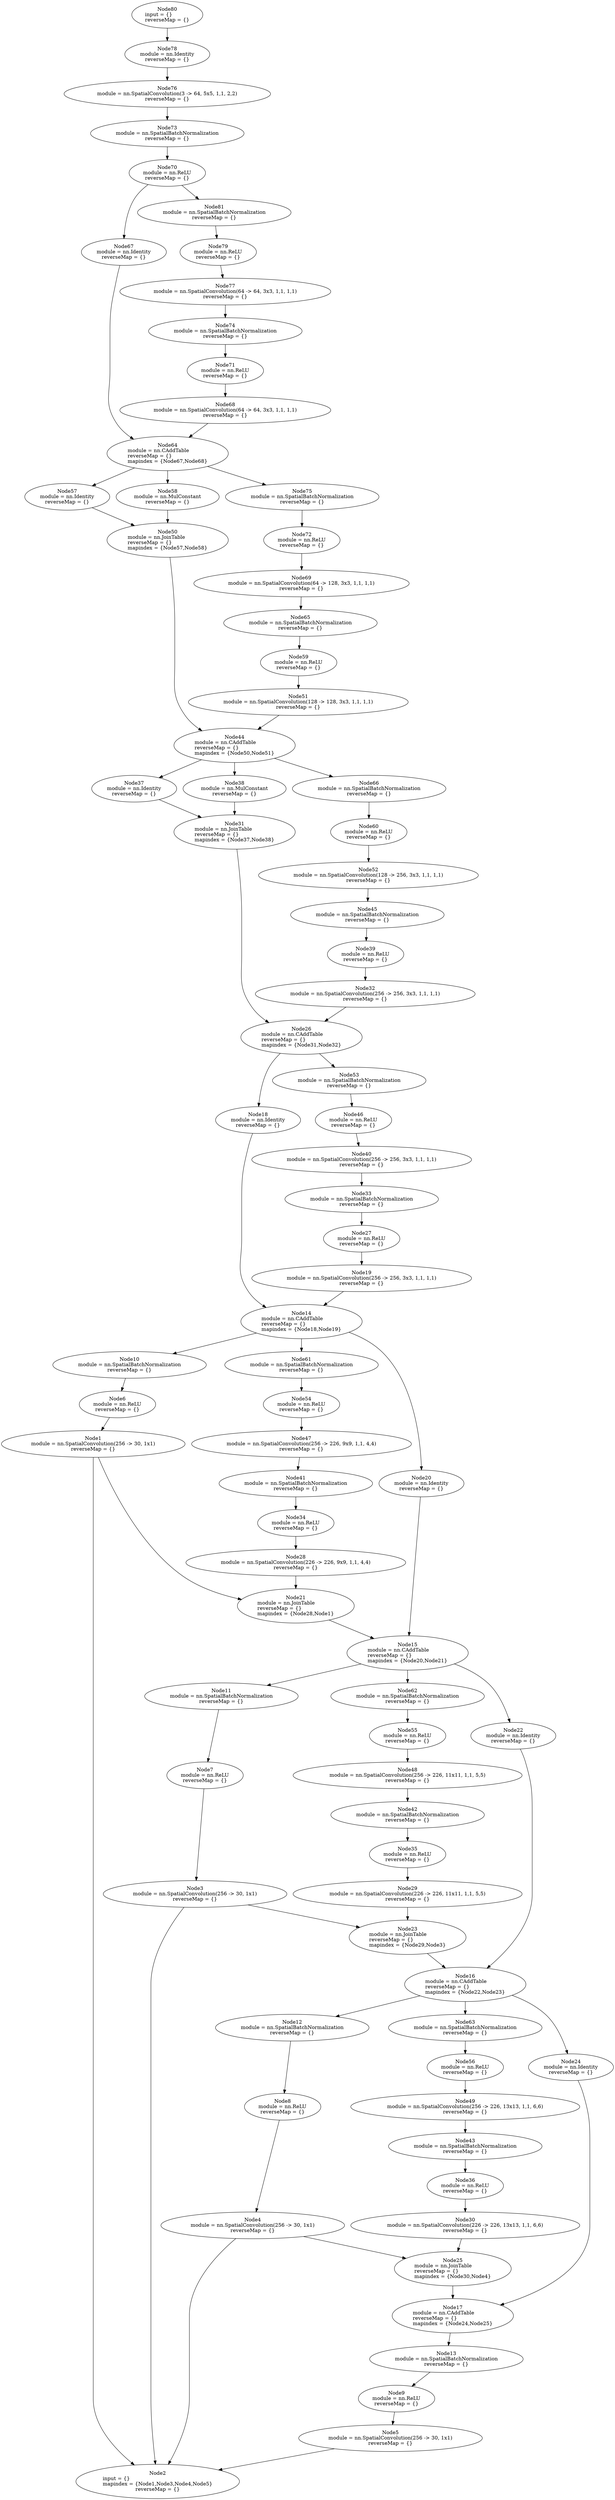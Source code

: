 digraph G {
	graph [bb="0,0,1432,7056"];
	node [label="\N",
		shape=oval
	];
	n1	 [height=1.041,
		label="Node1\nmodule = nn.SpatialConvolution(256 -> 30, 1x1)\lreverseMap = {}",
		pos="202,2978",
		tooltip="[./models/sposenet.lua]:61_",
		width=5.6242];
	n2	 [height=1.3356,
		label="Node2\ninput = {}\lmapindex = {Node1,Node3,Node4,Node5}\lreverseMap = {}",
		pos="414,48",
		tooltip="[[C]]:-1_",
		width=5.0043];
	n1 -> n2	 [pos="e,337.46,91.696 202,2940.5 202,2896.5 202,2820.3 202,2755 202,2755 202,2755 202,281 202,201.95 269.9,138.07 328.84,97.51"];
	n21	 [height=1.3356,
		label="Node21\nmodule = nn.JoinTable\lreverseMap = {}\lmapindex = {Node28,Node1}",
		pos="655,2520",
		tooltip="[./models/sposenet.lua]:64_",
		width=3.5652];
	n1 -> n21	 [pos="e,538.26,2540 211.74,2940.4 233.37,2866 292.48,2696.6 403,2604 438.53,2574.2 485.07,2555 528.48,2542.7"];
	n3	 [height=1.041,
		label="Node3\nmodule = nn.SpatialConvolution(256 -> 30, 1x1)\lreverseMap = {}",
		pos="1230,1706",
		tooltip="[./models/sposenet.lua]:61_",
		width=5.6242];
	n3 -> n2	 [pos="e,585.56,63.001 1230,1668.3 1230,1619.2 1230,1529.6 1230,1453 1230,1453 1230,1453 1230,281 1230,150.05 836.29,89.083 595.82,64.058"];
	n23	 [height=1.3356,
		label="Node23\nmodule = nn.JoinTable\lreverseMap = {}\lmapindex = {Node29,Node3}",
		pos="757,1584",
		tooltip="[./models/sposenet.lua]:64_",
		width=3.5652];
	n3 -> n23	 [pos="e,862.1,1611.7 1113.1,1675.3 1039.5,1656.7 944.99,1632.7 871.82,1614.1"];
	n4	 [height=1.041,
		label="Node4\nmodule = nn.SpatialConvolution(256 -> 30, 1x1)\lreverseMap = {}",
		pos="477,770",
		tooltip="[./models/sposenet.lua]:61_",
		width=5.6242];
	n4 -> n2	 [pos="e,349.61,92.965 409.14,734.68 393.01,724.03 377.01,711.06 365,696 312.13,629.71 299,601.79 299,517 299,517 299,517 299,281 299,214.24 \
286.44,190.83 318,132 324.22,120.4 332.77,109.69 342.23,100.09"];
	n25	 [height=1.3356,
		label="Node25\nmodule = nn.JoinTable\lreverseMap = {}\lmapindex = {Node30,Node4}",
		pos="503,648",
		tooltip="[./models/sposenet.lua]:64_",
		width=3.5652];
	n4 -> n25	 [pos="e,492.8,696.07 484.94,732.34 486.74,724.03 488.7,715.01 490.63,706.07"];
	n5	 [height=1.041,
		label="Node5\nmodule = nn.SpatialConvolution(256 -> 30, 1x1)\lreverseMap = {}",
		pos="530,170",
		tooltip="[./models/sposenet.lua]:99_",
		width=5.6242];
	n5 -> n2	 [pos="e,458.26,94.781 495.2,133 485.76,123.24 475.35,112.46 465.21,101.98"];
	n6	 [height=1.041,
		label="Node6\nmodule = nn.ReLU\lreverseMap = {}",
		pos="229,3090",
		tooltip="[./models/sposenet.lua]:60_",
		width=2.4261];
	n6 -> n1	 [pos="e,211,3015.7 220.08,3052.7 217.94,3043.9 215.62,3034.5 213.38,3025.4"];
	n7	 [height=1.041,
		label="Node7\nmodule = nn.ReLU\lreverseMap = {}",
		pos="1172,2042",
		tooltip="[./models/sposenet.lua]:60_",
		width=2.4261];
	n7 -> n3	 [pos="e,1223.6,1743.6 1178.3,2004.6 1188.9,1943.6 1210.3,1820.7 1221.9,1753.5"];
	n8	 [height=1.041,
		label="Node8\nmodule = nn.ReLU\lreverseMap = {}",
		pos="496,1106",
		tooltip="[./models/sposenet.lua]:60_",
		width=2.4261];
	n8 -> n4	 [pos="e,479.08,807.51 493.91,1068.3 490.44,1007.3 483.48,884.94 479.66,817.79"];
	n9	 [height=1.041,
		label="Node9\nmodule = nn.ReLU\lreverseMap = {}",
		pos="517,282",
		tooltip="[./models/sposenet.lua]:98_",
		width=2.4261];
	n9 -> n5	 [pos="e,525.69,207.47 521.33,244.37 522.35,235.74 523.45,226.43 524.51,217.44"];
	n10	 [height=1.041,
		label="Node10\nmodule = nn.SpatialBatchNormalization\lreverseMap = {}",
		pos="256,3202",
		tooltip="[./models/sposenet.lua]:59_",
		width=4.6805];
	n10 -> n6	 [pos="e,237.95,3127.5 247.01,3164.4 244.89,3155.7 242.61,3146.4 240.4,3137.4"];
	n11	 [height=1.041,
		label="Node11\nmodule = nn.SpatialBatchNormalization\lreverseMap = {}",
		pos="1113,2266",
		tooltip="[./models/sposenet.lua]:59_",
		width=4.6805];
	n11 -> n7	 [pos="e,1162.3,2079.3 1122.7,2228.3 1132.9,2190.2 1148.8,2130.5 1159.7,2089.2"];
	n12	 [height=1.041,
		label="Node12\nmodule = nn.SpatialBatchNormalization\lreverseMap = {}",
		pos="521,1218",
		tooltip="[./models/sposenet.lua]:59_",
		width=4.6805];
	n12 -> n8	 [pos="e,504.29,1143.5 512.68,1180.4 510.71,1171.7 508.6,1162.4 506.55,1153.4"];
	n13	 [height=1.041,
		label="Node13\nmodule = nn.SpatialBatchNormalization\lreverseMap = {}",
		pos="510,394",
		tooltip="[./models/sposenet.lua]:97_",
		width=4.6805];
	n13 -> n9	 [pos="e,514.68,319.47 512.33,356.37 512.87,347.84 513.46,338.63 514.03,329.73"];
	n14	 [height=1.3356,
		label="Node14\nmodule = nn.CAddTable\lreverseMap = {}\lmapindex = {Node18,Node19}",
		pos="665,3324",
		tooltip="[./models/sposenet.lua]:44_",
		width=3.7034];
	n14 -> n10	 [pos="e,355.79,3232.3 562.85,3293 502.77,3275.4 426.81,3253.1 365.5,3235.1"];
	n20	 [height=1.041,
		label="Node20\nmodule = nn.Identity\lreverseMap = {}",
		pos="936,2866",
		tooltip="[./models/sposenet.lua]:67_",
		width=2.6117];
	n14 -> n20	 [pos="e,937.25,2903.6 766.18,3292.4 793.83,3279.9 821.73,3262.8 842,3240 924.65,3146.8 936.77,2991.5 937.25,2914"];
	n61	 [height=1.041,
		label="Node61\nmodule = nn.SpatialBatchNormalization\lreverseMap = {}",
		pos="665,3202",
		tooltip="[./models/sposenet.lua]:51_",
		width=4.6805];
	n14 -> n61	 [pos="e,665,3239.7 665,3275.6 665,3267.1 665,3258.3 665,3249.8"];
	n15	 [height=1.3356,
		label="Node15\nmodule = nn.CAddTable\lreverseMap = {}\lmapindex = {Node20,Node21}",
		pos="757,2388",
		tooltip="[./models/sposenet.lua]:70_",
		width=3.7034];
	n15 -> n11	 [pos="e,1022.1,2297.6 853.34,2354.5 902.67,2337.9 962.68,2317.7 1012.6,2300.8"];
	n22	 [height=1.041,
		label="Node22\nmodule = nn.Identity\lreverseMap = {}",
		pos="498,2154",
		tooltip="[./models/sposenet.lua]:67_",
		width=2.6117];
	n15 -> n22	 [pos="e,510.23,2191.4 659.58,2354.9 631.27,2342.3 601.85,2325.5 579,2304 548.77,2275.6 527.28,2233.3 514.06,2201"];
	n62	 [height=1.041,
		label="Node62\nmodule = nn.SpatialBatchNormalization\lreverseMap = {}",
		pos="757,2266",
		tooltip="[./models/sposenet.lua]:51_",
		width=4.6805];
	n15 -> n62	 [pos="e,757,2303.7 757,2339.6 757,2331.1 757,2322.3 757,2313.8"];
	n16	 [height=1.3356,
		label="Node16\nmodule = nn.CAddTable\lreverseMap = {}\lmapindex = {Node22,Node23}",
		pos="521,1452",
		tooltip="[./models/sposenet.lua]:70_",
		width=3.7034];
	n16 -> n12	 [pos="e,521,1255.5 521,1403.8 521,1363.4 521,1305.7 521,1265.6"];
	n24	 [height=1.041,
		label="Node24\nmodule = nn.Identity\lreverseMap = {}",
		pos="324,994",
		tooltip="[./models/sposenet.lua]:67_",
		width=2.6117];
	n16 -> n24	 [pos="e,319.36,1031.8 465.3,1408 423.62,1372.3 369.45,1317.5 343,1256 312.89,1186 314.08,1095.7 318.48,1041.8"];
	n63	 [height=1.041,
		label="Node63\nmodule = nn.SpatialBatchNormalization\lreverseMap = {}",
		pos="791,1330",
		tooltip="[./models/sposenet.lua]:51_",
		width=4.6805];
	n16 -> n63	 [pos="e,717.02,1363.9 603.84,1414.2 636.86,1399.5 674.79,1382.6 707.84,1368"];
	n17	 [height=1.3356,
		label="Node17\nmodule = nn.CAddTable\lreverseMap = {}\lmapindex = {Node24,Node25}",
		pos="503,516",
		tooltip="[./models/sposenet.lua]:70_",
		width=3.7034];
	n17 -> n13	 [pos="e,507.87,431.56 505.75,467.92 506.25,459.33 506.77,450.37 507.27,441.79"];
	n18	 [height=1.041,
		label="Node18\nmodule = nn.Identity\lreverseMap = {}",
		pos="548,3894",
		tooltip="[./models/sposenet.lua]:41_",
		width=2.6117];
	n18 -> n14	 [pos="e,590.91,3364.2 543.22,3856.5 537.89,3812.6 530,3736.5 530,3671 530,3671 530,3671 530,3557 530,3490.2 514.78,3465.3 549,3408 557.52,\
3393.7 569.53,3381.3 582.63,3370.6"];
	n19	 [height=1.041,
		label="Node19\nmodule = nn.SpatialConvolution(256 -> 256, 3x3, 1,1, 1,1)\lreverseMap = {}",
		pos="801,3446",
		tooltip="[./models/sposenet.lua]:38_",
		width=6.7297];
	n19 -> n14	 [pos="e,714.91,3369 760.2,3409 748.4,3398.6 735.3,3387 722.69,3375.9"];
	n20 -> n15	 [pos="e,798.06,2433.8 937.31,2828.2 937.94,2776.5 934.62,2680 906,2604 882.99,2542.9 838.85,2482.6 804.56,2441.5"];
	n21 -> n15	 [pos="e,721.17,2434.7 690.67,2473.5 698.47,2463.6 706.8,2453 714.82,2442.8"];
	n22 -> n16	 [pos="e,507.8,1499.9 492.43,2116.6 486.21,2072.7 477,1996.6 477,1931 477,1931 477,1931 477,1705 477,1637.1 492.68,1560.5 505.32,1509.7"];
	n23 -> n16	 [pos="e,592.8,1492.5 685.87,1543.8 659.3,1529.2 628.93,1512.5 601.57,1497.4"];
	n24 -> n17	 [pos="e,427.07,555.65 303.79,957.33 277.69,906.49 238.59,810.6 265,732 288.44,662.23 310.25,649.19 365,600 380.98,585.64 399.8,572.43 \
418.31,560.96"];
	n25 -> n17	 [pos="e,503,564.48 503,599.7 503,591.54 503,582.99 503,574.6"];
	n26	 [height=1.3356,
		label="Node26\nmodule = nn.CAddTable\lreverseMap = {}\lmapindex = {Node31,Node32}",
		pos="647,4128",
		tooltip="[./models/sposenet.lua]:44_",
		width=3.7034];
	n26 -> n18	 [pos="e,547.09,3931.7 596.39,4083 585.77,4071.4 575.76,4058.1 569,4044 553.74,4012.2 548.74,3972.5 547.42,3942"];
	n53	 [height=1.041,
		label="Node53\nmodule = nn.SpatialBatchNormalization\lreverseMap = {}",
		pos="747,4006",
		tooltip="[./models/sposenet.lua]:33_",
		width=4.6805];
	n26 -> n53	 [pos="e,716.93,4043.1 684.81,4081.6 693.19,4071.6 702.05,4060.9 710.38,4050.9"];
	n27	 [height=1.041,
		label="Node27\nmodule = nn.ReLU\lreverseMap = {}",
		pos="801,3558",
		tooltip="[./models/sposenet.lua]:37_",
		width=2.4261];
	n27 -> n19	 [pos="e,801,3483.8 801,3520.4 801,3511.9 801,3502.8 801,3494"];
	n28	 [height=1.041,
		label="Node28\nmodule = nn.SpatialConvolution(226 -> 226, 9x9, 1,1, 4,4)\lreverseMap = {}",
		pos="655,2642",
		tooltip="[./models/sposenet.lua]:56_",
		width=6.7297];
	n28 -> n21	 [pos="e,655,2568.5 655,2604.3 655,2596.2 655,2587.4 655,2578.7"];
	n29	 [height=1.041,
		label="Node29\nmodule = nn.SpatialConvolution(226 -> 226, 11x11, 1,1, 5,5)\lreverseMap = {}",
		pos="757,1706",
		tooltip="[./models/sposenet.lua]:56_",
		width=6.9824];
	n29 -> n23	 [pos="e,757,1632.5 757,1668.3 757,1660.2 757,1651.4 757,1642.7"];
	n30	 [height=1.041,
		label="Node30\nmodule = nn.SpatialConvolution(226 -> 226, 13x13, 1,1, 6,6)\lreverseMap = {}",
		pos="950,770",
		tooltip="[./models/sposenet.lua]:56_",
		width=6.9824];
	n30 -> n25	 [pos="e,606.3,676.73 830.8,737 764.26,719.14 681.81,697 616.25,679.4"];
	n31	 [height=1.3356,
		label="Node31\nmodule = nn.JoinTable\lreverseMap = {}\lmapindex = {Node37,Node38}",
		pos="510,4708",
		tooltip="[./models/sposenet.lua]:41_",
		width=3.7034];
	n31 -> n26	 [pos="e,572.91,4168.2 510.64,4659.9 511.23,4613 512,4539 512,4475 512,4475 512,4475 512,4361 512,4294.2 496.78,4269.3 531,4212 539.52,\
4197.7 551.53,4185.3 564.63,4174.6"];
	n32	 [height=1.041,
		label="Node32\nmodule = nn.SpatialConvolution(256 -> 256, 3x3, 1,1, 1,1)\lreverseMap = {}",
		pos="783,4250",
		tooltip="[./models/sposenet.lua]:38_",
		width=6.7297];
	n32 -> n26	 [pos="e,696.91,4173 742.2,4213 730.4,4202.6 717.3,4191 704.69,4179.9"];
	n33	 [height=1.041,
		label="Node33\nmodule = nn.SpatialBatchNormalization\lreverseMap = {}",
		pos="801,3670",
		tooltip="[./models/sposenet.lua]:36_",
		width=4.6805];
	n33 -> n27	 [pos="e,801,3595.8 801,3632.4 801,3623.9 801,3614.8 801,3606"];
	n34	 [height=1.041,
		label="Node34\nmodule = nn.ReLU\lreverseMap = {}",
		pos="655,2754",
		tooltip="[./models/sposenet.lua]:55_",
		width=2.4261];
	n34 -> n28	 [pos="e,655,2679.8 655,2716.4 655,2707.9 655,2698.8 655,2690"];
	n35	 [height=1.041,
		label="Node35\nmodule = nn.ReLU\lreverseMap = {}",
		pos="757,1818",
		tooltip="[./models/sposenet.lua]:55_",
		width=2.4261];
	n35 -> n29	 [pos="e,757,1743.8 757,1780.4 757,1771.9 757,1762.8 757,1754"];
	n36	 [height=1.041,
		label="Node36\nmodule = nn.ReLU\lreverseMap = {}",
		pos="939,882",
		tooltip="[./models/sposenet.lua]:55_",
		width=2.4261];
	n36 -> n30	 [pos="e,946.32,807.84 942.66,844.37 943.51,835.93 944.42,826.83 945.3,818.01"];
	n37	 [height=1.041,
		label="Node37\nmodule = nn.Identity\lreverseMap = {}",
		pos="510,4830",
		tooltip="[./models/sposenet.lua]:22_",
		width=2.6117];
	n37 -> n31	 [pos="e,510,4756.5 510,4792.3 510,4784.2 510,4775.4 510,4766.7"];
	n38	 [height=1.041,
		label="Node38\nmodule = nn.MulConstant\lreverseMap = {}",
		pos="283,4830",
		tooltip="[./models/sposenet.lua]:23_",
		width=3.1743];
	n38 -> n31	 [pos="e,435.79,4748.2 342.05,4797.8 367.89,4784.1 398.67,4767.9 426.77,4753"];
	n39	 [height=1.041,
		label="Node39\nmodule = nn.ReLU\lreverseMap = {}",
		pos="783,4362",
		tooltip="[./models/sposenet.lua]:37_",
		width=2.4261];
	n39 -> n32	 [pos="e,783,4287.8 783,4324.4 783,4315.9 783,4306.8 783,4298"];
	n40	 [height=1.041,
		label="Node40\nmodule = nn.SpatialConvolution(256 -> 256, 3x3, 1,1, 1,1)\lreverseMap = {}",
		pos="801,3782",
		tooltip="[./models/sposenet.lua]:35_",
		width=6.7297];
	n40 -> n33	 [pos="e,801,3707.8 801,3744.4 801,3735.9 801,3726.8 801,3718"];
	n41	 [height=1.041,
		label="Node41\nmodule = nn.SpatialBatchNormalization\lreverseMap = {}",
		pos="655,2866",
		tooltip="[./models/sposenet.lua]:54_",
		width=4.6805];
	n41 -> n34	 [pos="e,655,2791.8 655,2828.4 655,2819.9 655,2810.8 655,2802"];
	n42	 [height=1.041,
		label="Node42\nmodule = nn.SpatialBatchNormalization\lreverseMap = {}",
		pos="757,1930",
		tooltip="[./models/sposenet.lua]:54_",
		width=4.6805];
	n42 -> n35	 [pos="e,757,1855.8 757,1892.4 757,1883.9 757,1874.8 757,1866"];
	n43	 [height=1.041,
		label="Node43\nmodule = nn.SpatialBatchNormalization\lreverseMap = {}",
		pos="916,994",
		tooltip="[./models/sposenet.lua]:54_",
		width=4.6805];
	n43 -> n36	 [pos="e,931.37,919.47 923.66,956.37 925.46,947.74 927.41,938.43 929.29,929.44"];
	n44	 [height=1.3356,
		label="Node44\nmodule = nn.CAddTable\lreverseMap = {}\lmapindex = {Node50,Node51}",
		pos="510,4952",
		tooltip="[./models/sposenet.lua]:44_",
		width=3.7034];
	n44 -> n37	 [pos="e,510,4867.7 510,4903.6 510,4895.1 510,4886.3 510,4877.8"];
	n44 -> n38	 [pos="e,342.19,4862.3 435.99,4911.9 408.67,4897.4 377.87,4881.1 351.1,4867"];
	n66	 [height=1.041,
		label="Node66\nmodule = nn.SpatialBatchNormalization\lreverseMap = {}",
		pos="791,4830",
		tooltip="[./models/sposenet.lua]:33_",
		width=4.6805];
	n44 -> n66	 [pos="e,714.61,4863.6 594.69,4914.8 629.7,4899.9 670.23,4882.6 705.34,4867.6"];
	n45	 [height=1.041,
		label="Node45\nmodule = nn.SpatialBatchNormalization\lreverseMap = {}",
		pos="784,4474",
		tooltip="[./models/sposenet.lua]:36_",
		width=4.6805];
	n45 -> n39	 [pos="e,783.33,4399.8 783.67,4436.4 783.59,4427.9 783.51,4418.8 783.43,4410"];
	n46	 [height=1.041,
		label="Node46\nmodule = nn.ReLU\lreverseMap = {}",
		pos="783,3894",
		tooltip="[./models/sposenet.lua]:34_",
		width=2.4261];
	n46 -> n40	 [pos="e,795.03,3819.5 788.99,3856.4 790.41,3847.7 791.93,3838.4 793.4,3829.4"];
	n47	 [height=1.041,
		label="Node47\nmodule = nn.SpatialConvolution(256 -> 226, 9x9, 1,1, 4,4)\lreverseMap = {}",
		pos="665,2978",
		tooltip="[./models/sposenet.lua]:53_",
		width=6.7297];
	n47 -> n41	 [pos="e,658.35,2903.8 661.67,2940.4 660.9,2931.9 660.08,2922.8 659.27,2914"];
	n48	 [height=1.041,
		label="Node48\nmodule = nn.SpatialConvolution(256 -> 226, 11x11, 1,1, 5,5)\lreverseMap = {}",
		pos="757,2042",
		tooltip="[./models/sposenet.lua]:53_",
		width=6.9824];
	n48 -> n42	 [pos="e,757,1967.8 757,2004.4 757,1995.9 757,1986.8 757,1978"];
	n49	 [height=1.041,
		label="Node49\nmodule = nn.SpatialConvolution(256 -> 226, 13x13, 1,1, 6,6)\lreverseMap = {}",
		pos="898,1106",
		tooltip="[./models/sposenet.lua]:53_",
		width=6.9824];
	n49 -> n43	 [pos="e,910.03,1031.5 903.99,1068.4 905.41,1059.7 906.93,1050.4 908.4,1041.4"];
	n50	 [height=1.3356,
		label="Node50\nmodule = nn.JoinTable\lreverseMap = {}\lmapindex = {Node57,Node58}",
		pos="373,5532",
		tooltip="[./models/sposenet.lua]:41_",
		width=3.7034];
	n50 -> n44	 [pos="e,435.91,4992.2 373.64,5483.9 374.23,5437 375,5363 375,5299 375,5299 375,5299 375,5185 375,5118.2 359.78,5093.3 394,5036 402.52,\
5021.7 414.53,5009.3 427.63,4998.6"];
	n51	 [height=1.041,
		label="Node51\nmodule = nn.SpatialConvolution(128 -> 128, 3x3, 1,1, 1,1)\lreverseMap = {}",
		pos="646,5074",
		tooltip="[./models/sposenet.lua]:38_",
		width=6.7297];
	n51 -> n44	 [pos="e,559.91,4997 605.2,5037 593.4,5026.6 580.3,5015 567.69,5003.9"];
	n52	 [height=1.041,
		label="Node52\nmodule = nn.SpatialConvolution(128 -> 256, 3x3, 1,1, 1,1)\lreverseMap = {}",
		pos="785,4586",
		tooltip="[./models/sposenet.lua]:35_",
		width=6.7297];
	n52 -> n45	 [pos="e,784.33,4511.8 784.67,4548.4 784.59,4539.9 784.51,4530.8 784.43,4522"];
	n53 -> n46	 [pos="e,771.06,3931.5 758.99,3968.4 761.84,3959.7 764.92,3950.2 767.9,3941.1"];
	n54	 [height=1.041,
		label="Node54\nmodule = nn.ReLU\lreverseMap = {}",
		pos="665,3090",
		tooltip="[./models/sposenet.lua]:52_",
		width=2.4261];
	n54 -> n47	 [pos="e,665,3015.8 665,3052.4 665,3043.9 665,3034.8 665,3026"];
	n55	 [height=1.041,
		label="Node55\nmodule = nn.ReLU\lreverseMap = {}",
		pos="757,2154",
		tooltip="[./models/sposenet.lua]:52_",
		width=2.4261];
	n55 -> n48	 [pos="e,757,2079.8 757,2116.4 757,2107.9 757,2098.8 757,2090"];
	n56	 [height=1.041,
		label="Node56\nmodule = nn.ReLU\lreverseMap = {}",
		pos="871,1218",
		tooltip="[./models/sposenet.lua]:52_",
		width=2.4261];
	n56 -> n49	 [pos="e,889,1143.7 879.92,1180.7 882.06,1171.9 884.38,1162.5 886.62,1153.4"];
	n57	 [height=1.041,
		label="Node57\nmodule = nn.Identity\lreverseMap = {}",
		pos="373,5654",
		tooltip="[./models/sposenet.lua]:22_",
		width=2.6117];
	n57 -> n50	 [pos="e,373,5580.5 373,5616.3 373,5608.2 373,5599.4 373,5590.7"];
	n58	 [height=1.041,
		label="Node58\nmodule = nn.MulConstant\lreverseMap = {}",
		pos="146,5654",
		tooltip="[./models/sposenet.lua]:23_",
		width=3.1743];
	n58 -> n50	 [pos="e,298.79,5572.2 205.05,5621.8 230.89,5608.1 261.67,5591.9 289.77,5577"];
	n59	 [height=1.041,
		label="Node59\nmodule = nn.ReLU\lreverseMap = {}",
		pos="646,5186",
		tooltip="[./models/sposenet.lua]:37_",
		width=2.4261];
	n59 -> n51	 [pos="e,646,5111.8 646,5148.4 646,5139.9 646,5130.8 646,5122"];
	n60	 [height=1.041,
		label="Node60\nmodule = nn.ReLU\lreverseMap = {}",
		pos="790,4708",
		tooltip="[./models/sposenet.lua]:34_",
		width=2.4261];
	n60 -> n52	 [pos="e,786.54,4623.8 788.47,4670.3 788,4658.9 787.47,4646.2 786.97,4634.2"];
	n61 -> n54	 [pos="e,665,3127.8 665,3164.4 665,3155.9 665,3146.8 665,3138"];
	n62 -> n55	 [pos="e,757,2191.8 757,2228.4 757,2219.9 757,2210.8 757,2202"];
	n63 -> n56	 [pos="e,845.43,1254.2 817.42,1292.7 824.46,1283 832.13,1272.4 839.42,1262.4"];
	n64	 [height=1.3356,
		label="Node64\nmodule = nn.CAddTable\lreverseMap = {}\lmapindex = {Node67,Node68}",
		pos="373,5776",
		tooltip="[./models/sposenet.lua]:44_",
		width=3.7034];
	n64 -> n57	 [pos="e,373,5691.7 373,5727.6 373,5719.1 373,5710.3 373,5701.8"];
	n64 -> n58	 [pos="e,205.19,5686.3 298.99,5735.9 271.67,5721.4 240.87,5705.1 214.1,5691"];
	n75	 [height=1.041,
		label="Node75\nmodule = nn.SpatialBatchNormalization\lreverseMap = {}",
		pos="654,5654",
		tooltip="[./models/sposenet.lua]:33_",
		width=4.6805];
	n64 -> n75	 [pos="e,577.61,5687.6 457.69,5738.8 492.7,5723.9 533.23,5706.6 568.34,5691.6"];
	n65	 [height=1.041,
		label="Node65\nmodule = nn.SpatialBatchNormalization\lreverseMap = {}",
		pos="647,5298",
		tooltip="[./models/sposenet.lua]:36_",
		width=4.6805];
	n65 -> n59	 [pos="e,646.33,5223.8 646.67,5260.4 646.59,5251.9 646.51,5242.8 646.43,5234"];
	n66 -> n60	 [pos="e,790.31,4745.8 790.69,4792.3 790.6,4780.9 790.49,4768.2 790.39,4756.2"];
	n67	 [height=1.041,
		label="Node67\nmodule = nn.Identity\lreverseMap = {}",
		pos="258,6346",
		tooltip="[./models/sposenet.lua]:41_",
		width=2.6117];
	n67 -> n64	 [pos="e,302.07,5816.7 254.02,6308.5 249.58,6264.6 243,6188.5 243,6123 243,6123 243,6123 243,6009 243,5942.2 228.38,5917.7 262,5860 270.13,\
5846.1 281.62,5833.7 294.15,5823.1"];
	n68	 [height=1.041,
		label="Node68\nmodule = nn.SpatialConvolution(64 -> 64, 3x3, 1,1, 1,1)\lreverseMap = {}",
		pos="504,5898",
		tooltip="[./models/sposenet.lua]:38_",
		width=6.4533];
	n68 -> n64	 [pos="e,421.08,5821 464.7,5861 453.34,5850.6 440.72,5839 428.57,5827.9"];
	n69	 [height=1.041,
		label="Node69\nmodule = nn.SpatialConvolution(64 -> 128, 3x3, 1,1, 1,1)\lreverseMap = {}",
		pos="648,5410",
		tooltip="[./models/sposenet.lua]:35_",
		width=6.5915];
	n69 -> n65	 [pos="e,647.33,5335.8 647.67,5372.4 647.59,5363.9 647.51,5354.8 647.43,5346"];
	n70	 [height=1.041,
		label="Node70\nmodule = nn.ReLU\lreverseMap = {}",
		pos="357,6570",
		tooltip="[./models/sposenet.lua]:85_",
		width=2.4261];
	n70 -> n67	 [pos="e,256.52,6383.7 312.89,6537.2 299.96,6525.7 287.12,6511.6 279,6496 262.6,6464.4 257.71,6424.3 256.72,6393.7"];
	n81	 [height=1.041,
		label="Node81\nmodule = nn.SpatialBatchNormalization\lreverseMap = {}",
		pos="457,6458",
		tooltip="[./models/sposenet.lua]:33_",
		width=4.6805];
	n70 -> n81	 [pos="e,424.2,6495.1 388.09,6534.8 397.32,6524.6 407.55,6513.4 417.25,6502.7"];
	n71	 [height=1.041,
		label="Node71\nmodule = nn.ReLU\lreverseMap = {}",
		pos="504,6010",
		tooltip="[./models/sposenet.lua]:37_",
		width=2.4261];
	n71 -> n68	 [pos="e,504,5935.8 504,5972.4 504,5963.9 504,5954.8 504,5946"];
	n72	 [height=1.041,
		label="Node72\nmodule = nn.ReLU\lreverseMap = {}",
		pos="653,5532",
		tooltip="[./models/sposenet.lua]:34_",
		width=2.4261];
	n72 -> n69	 [pos="e,649.54,5447.8 651.47,5494.3 651,5482.9 650.47,5470.2 649.97,5458.2"];
	n73	 [height=1.041,
		label="Node73\nmodule = nn.SpatialBatchNormalization\lreverseMap = {}",
		pos="357,6682",
		tooltip="[./models/sposenet.lua]:84_",
		width=4.6805];
	n73 -> n70	 [pos="e,357,6607.8 357,6644.4 357,6635.9 357,6626.8 357,6618"];
	n74	 [height=1.041,
		label="Node74\nmodule = nn.SpatialBatchNormalization\lreverseMap = {}",
		pos="504,6122",
		tooltip="[./models/sposenet.lua]:36_",
		width=4.6805];
	n74 -> n71	 [pos="e,504,6047.8 504,6084.4 504,6075.9 504,6066.8 504,6058"];
	n75 -> n72	 [pos="e,653.31,5569.8 653.69,5616.3 653.6,5604.9 653.49,5592.2 653.39,5580.2"];
	n76	 [height=1.041,
		label="Node76\nmodule = nn.SpatialConvolution(3 -> 64, 5x5, 1,1, 2,2)\lreverseMap = {}",
		pos="357,6794",
		tooltip="[./models/sposenet.lua]:83_",
		width=6.3388];
	n76 -> n73	 [pos="e,357,6719.8 357,6756.4 357,6747.9 357,6738.8 357,6730"];
	n77	 [height=1.041,
		label="Node77\nmodule = nn.SpatialConvolution(64 -> 64, 3x3, 1,1, 1,1)\lreverseMap = {}",
		pos="504,6234",
		tooltip="[./models/sposenet.lua]:35_",
		width=6.4533];
	n77 -> n74	 [pos="e,504,6159.8 504,6196.4 504,6187.9 504,6178.8 504,6170"];
	n78	 [height=1.041,
		label="Node78\nmodule = nn.Identity\lreverseMap = {}",
		pos="357,6906",
		tooltip="[./models/sposenet.lua]:82_",
		width=2.6117];
	n78 -> n76	 [pos="e,357,6831.8 357,6868.4 357,6859.9 357,6850.8 357,6842"];
	n79	 [height=1.041,
		label="Node79\nmodule = nn.ReLU\lreverseMap = {}",
		pos="488,6346",
		tooltip="[./models/sposenet.lua]:34_",
		width=2.4261];
	n79 -> n77	 [pos="e,498.7,6271.5 493.33,6308.4 494.58,6299.7 495.94,6290.4 497.25,6281.4"];
	n80	 [height=1.041,
		label="Node80\ninput = {}\lreverseMap = {}",
		pos="357,7018",
		tooltip="[[C]]:-1_",
		width=2.1497];
	n80 -> n78	 [pos="e,357,6943.8 357,6980.4 357,6971.9 357,6962.8 357,6954"];
	n81 -> n79	 [pos="e,477.72,6383.5 467.32,6420.4 469.78,6411.7 472.43,6402.2 474.99,6393.1"];
}
